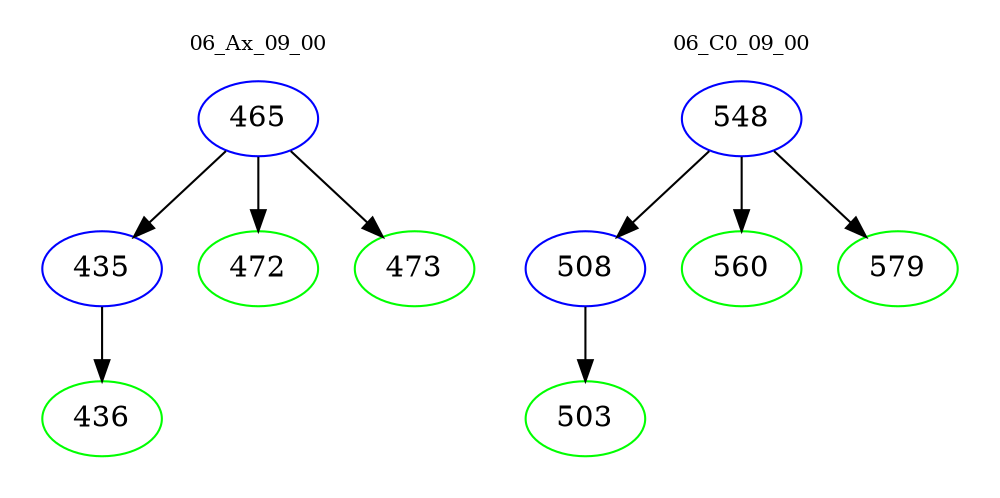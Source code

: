 digraph{
subgraph cluster_0 {
color = white
label = "06_Ax_09_00";
fontsize=10;
T0_465 [label="465", color="blue"]
T0_465 -> T0_435 [color="black"]
T0_435 [label="435", color="blue"]
T0_435 -> T0_436 [color="black"]
T0_436 [label="436", color="green"]
T0_465 -> T0_472 [color="black"]
T0_472 [label="472", color="green"]
T0_465 -> T0_473 [color="black"]
T0_473 [label="473", color="green"]
}
subgraph cluster_1 {
color = white
label = "06_C0_09_00";
fontsize=10;
T1_548 [label="548", color="blue"]
T1_548 -> T1_508 [color="black"]
T1_508 [label="508", color="blue"]
T1_508 -> T1_503 [color="black"]
T1_503 [label="503", color="green"]
T1_548 -> T1_560 [color="black"]
T1_560 [label="560", color="green"]
T1_548 -> T1_579 [color="black"]
T1_579 [label="579", color="green"]
}
}
